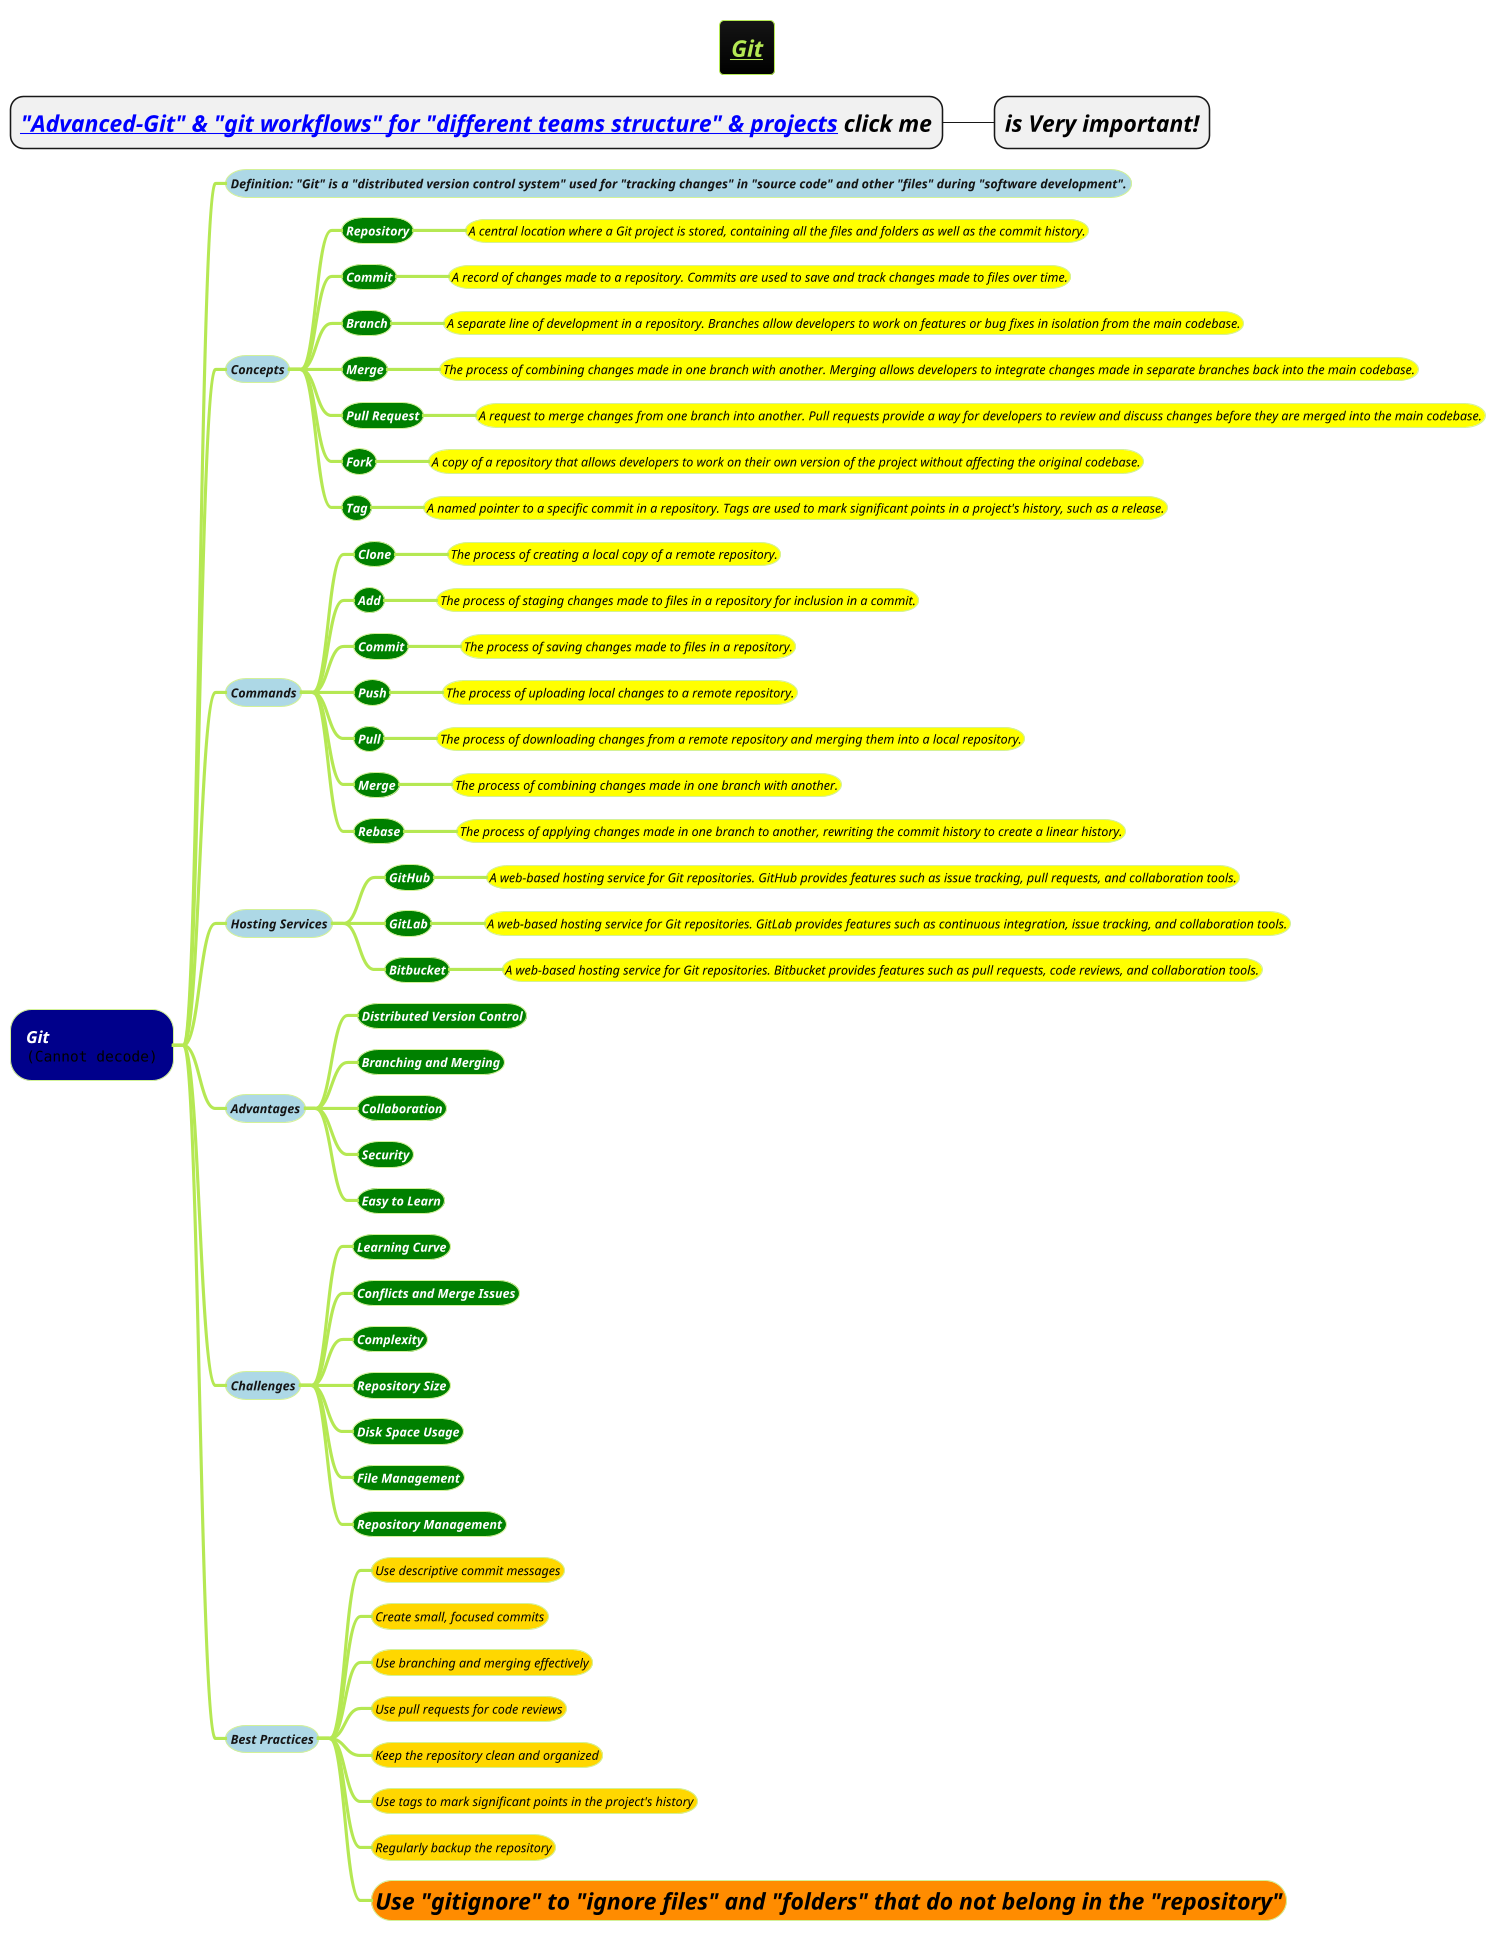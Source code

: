 @startmindmap
title =<i><b><u><size:18>Git
* =<i>[[docs/3-devops/git/Advanced-Git.puml "Advanced-Git" & "git workflows" for "different teams structure" & projects]] click me
** =<i>is Very important!

!theme hacker

*[#darkblue] <color #white><i>Git\n<img:images/img_1.jpeg{scale=.4}>
**[#lightblue] <i><color #blac><size:12>Definition: "Git" is a "distributed version control system" used for "tracking changes" in "source code" and other "files" during "software development".
**[#lightblue] <i><color #blac><size:12>Concepts
***[#green] <b><i><color #white><size:12>Repository
****[#yellow] <i><color #black><size:12>A central location where a Git project is stored, containing all the files and folders as well as the commit history.
***[#green] <b><i><color #white><size:12>Commit
****[#yellow] <i><color #black><size:12>A record of changes made to a repository. Commits are used to save and track changes made to files over time.
***[#green] <b><i><color #white><size:12>Branch
****[#yellow] <i><color #black><size:12>A separate line of development in a repository. Branches allow developers to work on features or bug fixes in isolation from the main codebase.
***[#green] <b><i><color #white><size:12>Merge
****[#yellow] <i><color #black><size:12>The process of combining changes made in one branch with another. Merging allows developers to integrate changes made in separate branches back into the main codebase.
***[#green] <b><i><color #white><size:12>Pull Request
****[#yellow] <i><color #black><size:12>A request to merge changes from one branch into another. Pull requests provide a way for developers to review and discuss changes before they are merged into the main codebase.
***[#green] <b><i><color #white><size:12>Fork
****[#yellow] <i><color #black><size:12>A copy of a repository that allows developers to work on their own version of the project without affecting the original codebase.
***[#green] <b><i><color #white><size:12>Tag
****[#yellow] <i><color #black><size:12>A named pointer to a specific commit in a repository. Tags are used to mark significant points in a project's history, such as a release.
**[#lightblue] <i><color #blac><size:12>Commands
***[#green] <b><i><color #white><size:12>Clone
****[#yellow] <i><color #black><size:12>The process of creating a local copy of a remote repository.
***[#green] <b><i><color #white><size:12>Add
****[#yellow] <i><color #black><size:12>The process of staging changes made to files in a repository for inclusion in a commit.
***[#green] <b><i><color #white><size:12>Commit
****[#yellow] <i><color #black><size:12>The process of saving changes made to files in a repository.
***[#green] <b><i><color #white><size:12>Push
****[#yellow] <i><color #black><size:12>The process of uploading local changes to a remote repository.
***[#green] <b><i><color #white><size:12>Pull
****[#yellow] <i><color #black><size:12>The process of downloading changes from a remote repository and merging them into a local repository.
***[#green] <b><i><color #white><size:12>Merge
****[#yellow] <i><color #black><size:12>The process of combining changes made in one branch with another.
***[#green] <b><i><color #white><size:12>Rebase
****[#yellow] <i><color #black><size:12>The process of applying changes made in one branch to another, rewriting the commit history to create a linear history.
**[#lightblue] <i><color #blac><size:12>Hosting Services
***[#green] <b><i><color #white><size:12>GitHub
****[#yellow] <i><color #black><size:12>A web-based hosting service for Git repositories. GitHub provides features such as issue tracking, pull requests, and collaboration tools.
***[#green] <b><i><color #white><size:12>GitLab
****[#yellow] <i><color #black><size:12>A web-based hosting service for Git repositories. GitLab provides features such as continuous integration, issue tracking, and collaboration tools.
***[#green] <b><i><color #white><size:12>Bitbucket
****[#yellow] <i><color #black><size:12>A web-based hosting service for Git repositories. Bitbucket provides features such as pull requests, code reviews, and collaboration tools.
**[#lightblue] <i><color #blac><size:12>Advantages
***[#green] <b><i><color #white><size:12>Distributed Version Control
***[#green] <b><i><color #white><size:12>Branching and Merging
***[#green] <b><i><color #white><size:12>Collaboration
***[#green] <b><i><color #white><size:12>Security
***[#green] <b><i><color #white><size:12>Easy to Learn
**[#lightblue] <i><color #blac><size:12>Challenges
***[#green] <b><i><color #white><size:12>Learning Curve
***[#green] <b><i><color #white><size:12>Conflicts and Merge Issues
***[#green] <b><i><color #white><size:12>Complexity
***[#green] <b><i><color #white><size:12>Repository Size
***[#green] <b><i><color #white><size:12>Disk Space Usage
***[#green] <b><i><color #white><size:12>File Management
***[#green] <b><i><color #white><size:12>Repository Management
**[#lightblue] <i><color #blac><size:12>Best Practices
***[#gold] <i><color #black><size:12>Use descriptive commit messages
***[#gold] <i><color #black><size:12>Create small, focused commits
***[#gold] <i><color #black><size:12>Use branching and merging effectively
***[#gold] <i><color #black><size:12>Use pull requests for code reviews
***[#gold] <i><color #black><size:12>Keep the repository clean and organized
***[#gold] <i><color #black><size:12>Use tags to mark significant points in the project's history
***[#gold] <i><color #black><size:12>Regularly backup the repository
***[#darkorange] <i><color #black><size:22><b>Use "gitignore" to "ignore files" and "folders" that do not belong in the "repository"
@endmindmap

